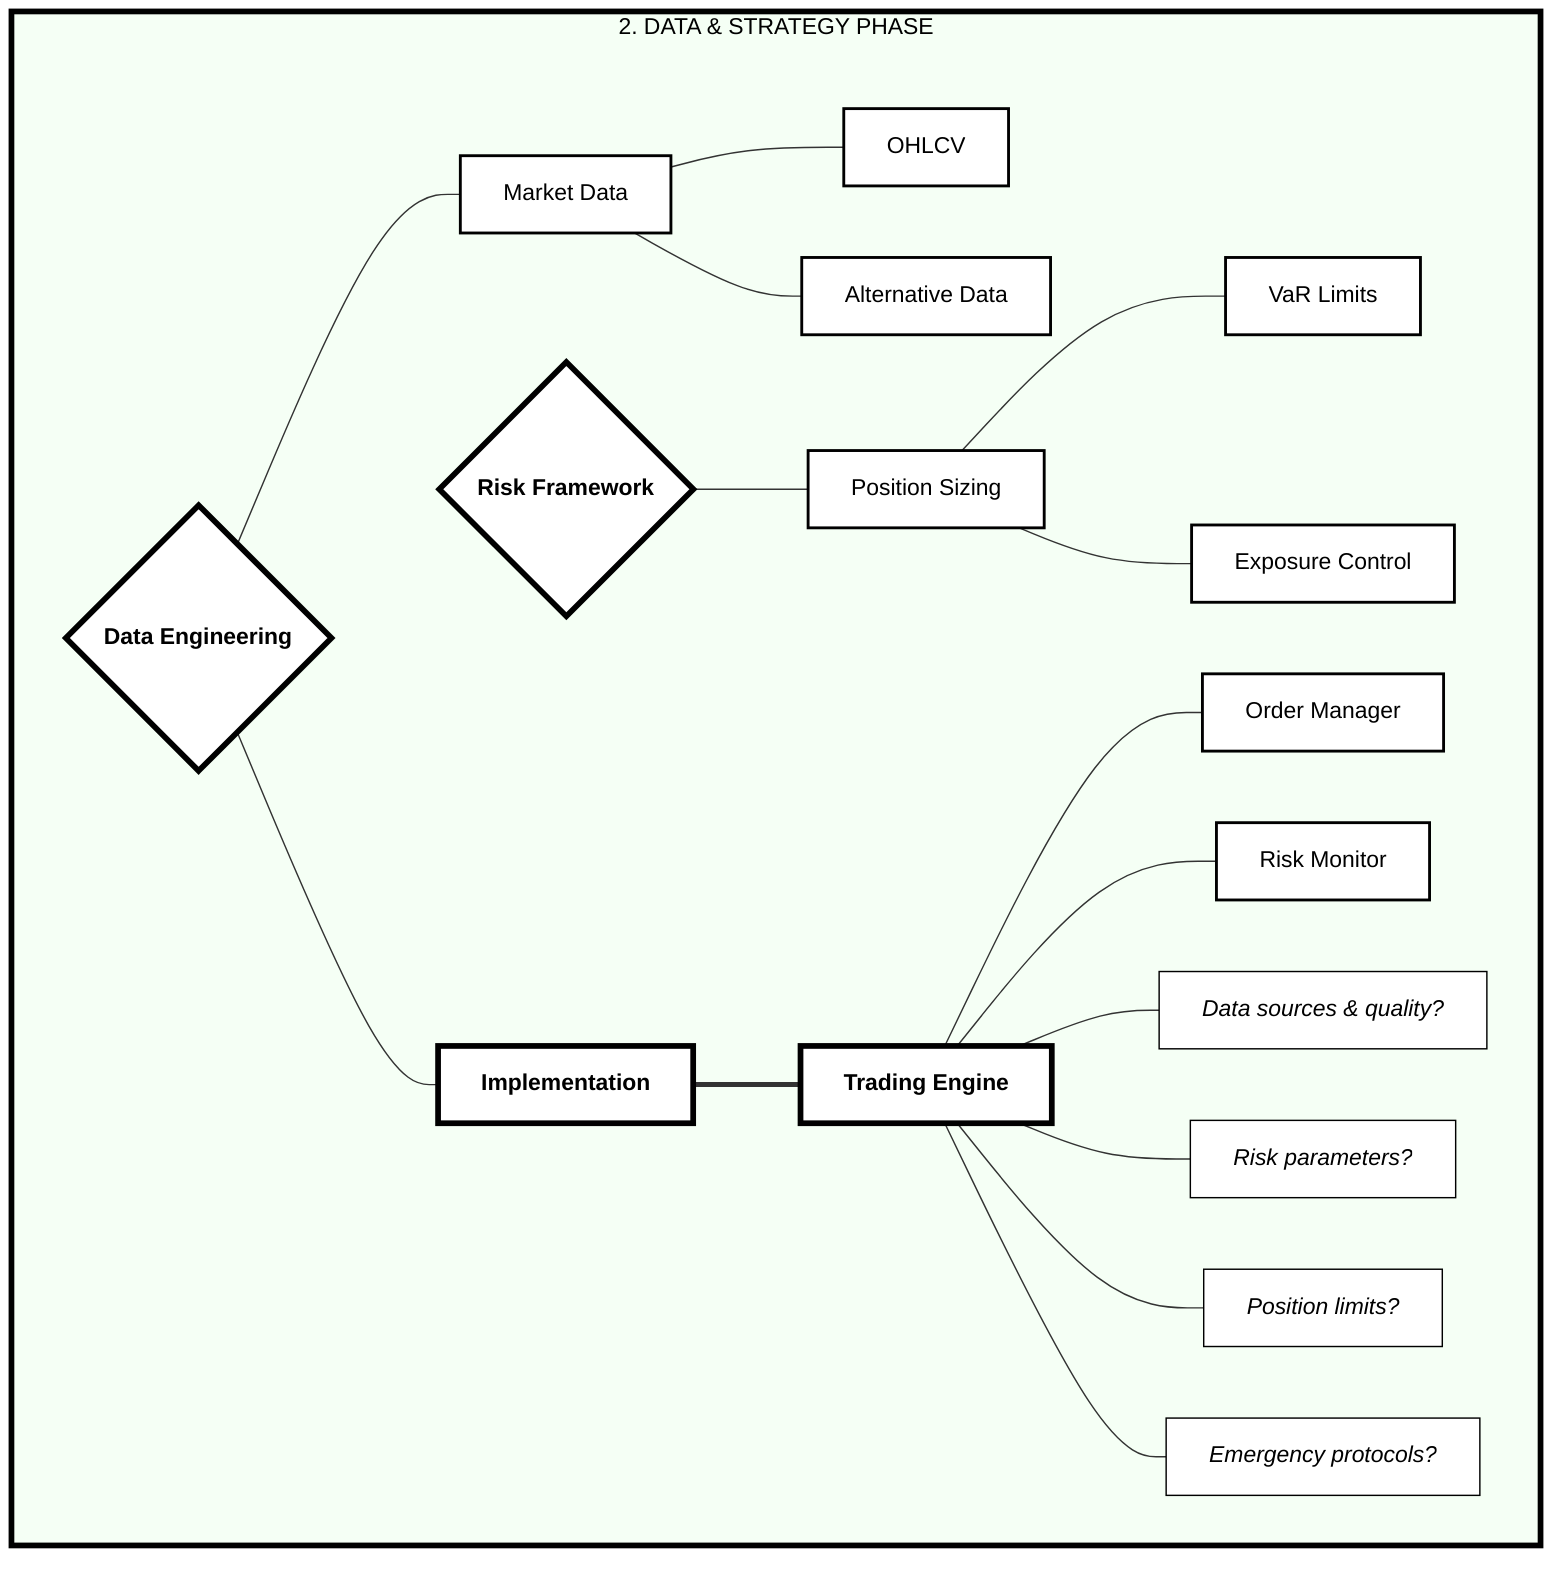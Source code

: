 graph TD
    subgraph DATA_PHASE[2. DATA & STRATEGY PHASE]
        E{Data Engineering} --- E1[Market Data]
        E1 --- E11[OHLCV]
        E1 --- E12[Alternative Data]
        
        F{Risk Framework} --- F1[Position Sizing]
        F1 --- F11[VaR Limits]
        F1 --- F12[Exposure Control]
        
        E --- G[Implementation]
        G === H[Trading Engine]
        H --- H1[Order Manager]
        H --- H2[Risk Monitor]
        
        %% Key Questions
        Q1[Data sources & quality?]
        Q2[Risk parameters?]
        Q3[Position limits?]
        Q4[Emergency protocols?]
        
        H --- Q1
        H --- Q2
        H --- Q3
        H --- Q4
    end
    
    classDef default fill:white,stroke:#000000,stroke-width:2px,color:#000000
    classDef main fill:white,stroke:#000000,stroke-width:4px,font-weight:bold,color:#000000
    classDef question fill:white,stroke:#000000,stroke-width:1px,color:#000000,font-style:italic
    classDef phase fill:#f5fff5,stroke:#000000,stroke-width:4px,color:#000000
    
    class E,F,G,H main
    class Q1,Q2,Q3,Q4 question
    class DATA_PHASE phase